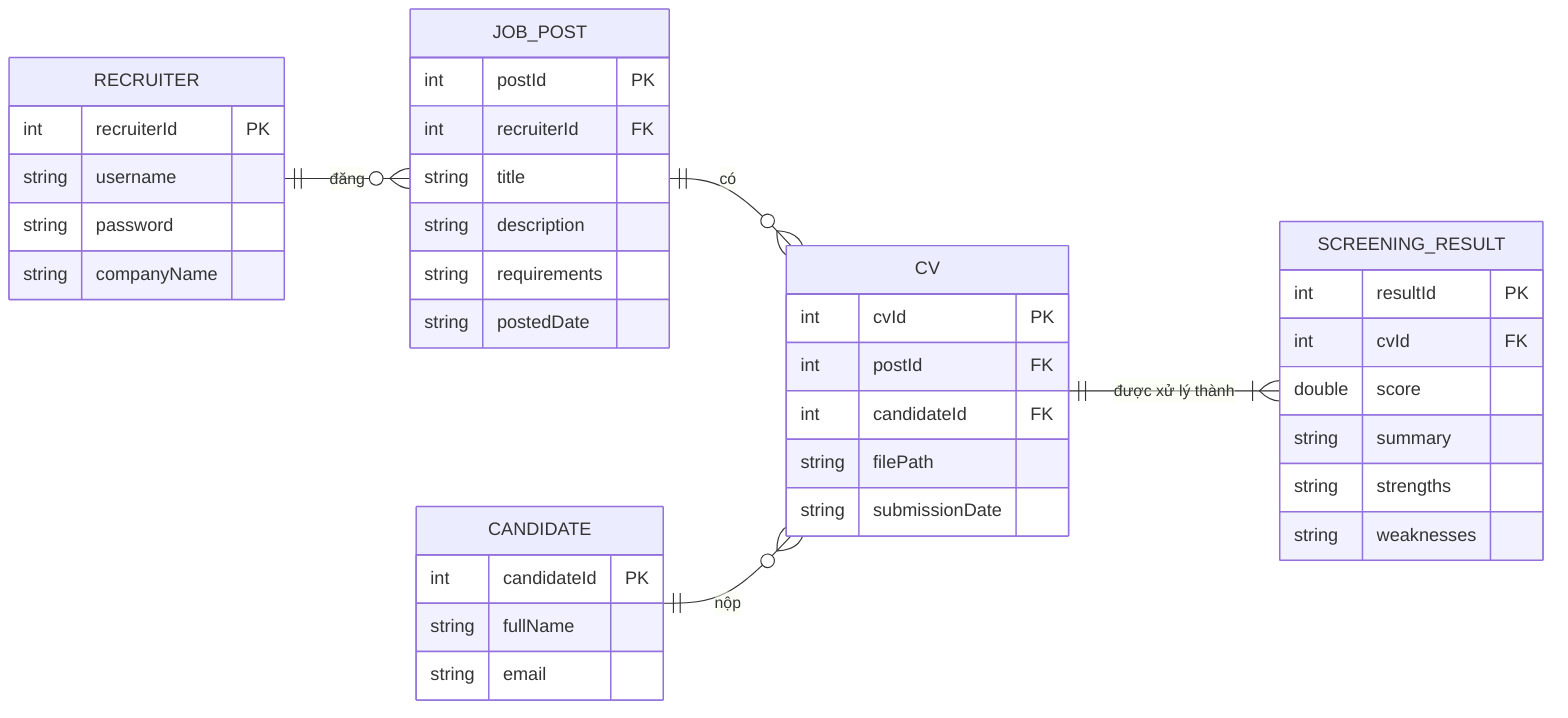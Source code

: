 erDiagram
    direction LR
    RECRUITER {
        int recruiterId PK
        string username
        string password
        string companyName
    }
    JOB_POST {
        int postId PK
        int recruiterId FK
        string title
        string description
        string requirements
        string postedDate
    }
    CANDIDATE {
        int candidateId PK
        string fullName
        string email
    }
    CV {
        int cvId PK
        int postId FK
        int candidateId FK
        string filePath
        string submissionDate
    }
    SCREENING_RESULT {
        int resultId PK
        int cvId FK
        double score
        string summary
        string strengths
        string weaknesses
    }

    RECRUITER ||--o{ JOB_POST : "đăng"
    JOB_POST ||--o{ CV : "có"
    CANDIDATE ||--o{ CV : "nộp"
    CV ||--|{ SCREENING_RESULT : "được xử lý thành"